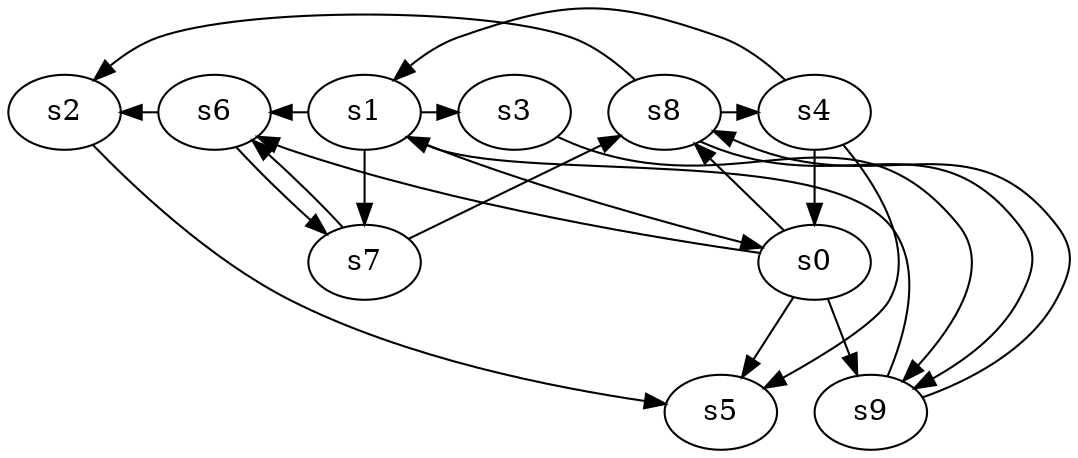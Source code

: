 digraph game_0602_complex_10 {
    s0 [name="s0", player=0, target=1];
    s1 [name="s1", player=0];
    s2 [name="s2", player=1];
    s3 [name="s3", player=0, target=1];
    s4 [name="s4", player=1];
    s5 [name="s5", player=1];
    s6 [name="s6", player=1];
    s7 [name="s7", player=1];
    s8 [name="s8", player=1];
    s9 [name="s9", player=0];

    s0 -> s5;
    s0 -> s6 [constraint="time % 4 == 2 || time % 5 == 4"];
    s0 -> s8 [constraint="time % 5 == 3 || time % 2 == 1"];
    s0 -> s9;
    s1 -> s0 [constraint="time % 6 == 0"];
    s1 -> s3 [constraint="time % 6 == 3"];
    s1 -> s6 [constraint="!(time % 2 == 1)"];
    s1 -> s7;
    s2 -> s5 [constraint="time == 0 || time == 3 || time == 10 || time == 11 || time == 12"];
    s3 -> s9 [constraint="time % 2 == 1 || time % 3 == 0"];
    s4 -> s0;
    s4 -> s1 [constraint="time % 5 == 4"];
    s4 -> s5 [constraint="time == 0 || time == 6"];
    s6 -> s2 [constraint="time == 10 || time == 14"];
    s6 -> s7 [constraint="time % 4 == 0 && time % 4 == 2"];
    s7 -> s6 [constraint="time == 3"];
    s7 -> s8 [constraint="time % 2 == 0 || time % 2 == 1"];
    s8 -> s2 [constraint="time % 3 == 2 || time % 2 == 1"];
    s8 -> s4 [constraint="time % 3 == 0 && time % 5 == 2"];
    s8 -> s9 [constraint="time % 4 == 3"];
    s9 -> s1 [constraint="time == 12 || time == 18"];
    s9 -> s8 [constraint="time % 5 == 3 || time % 4 == 2"];
}
